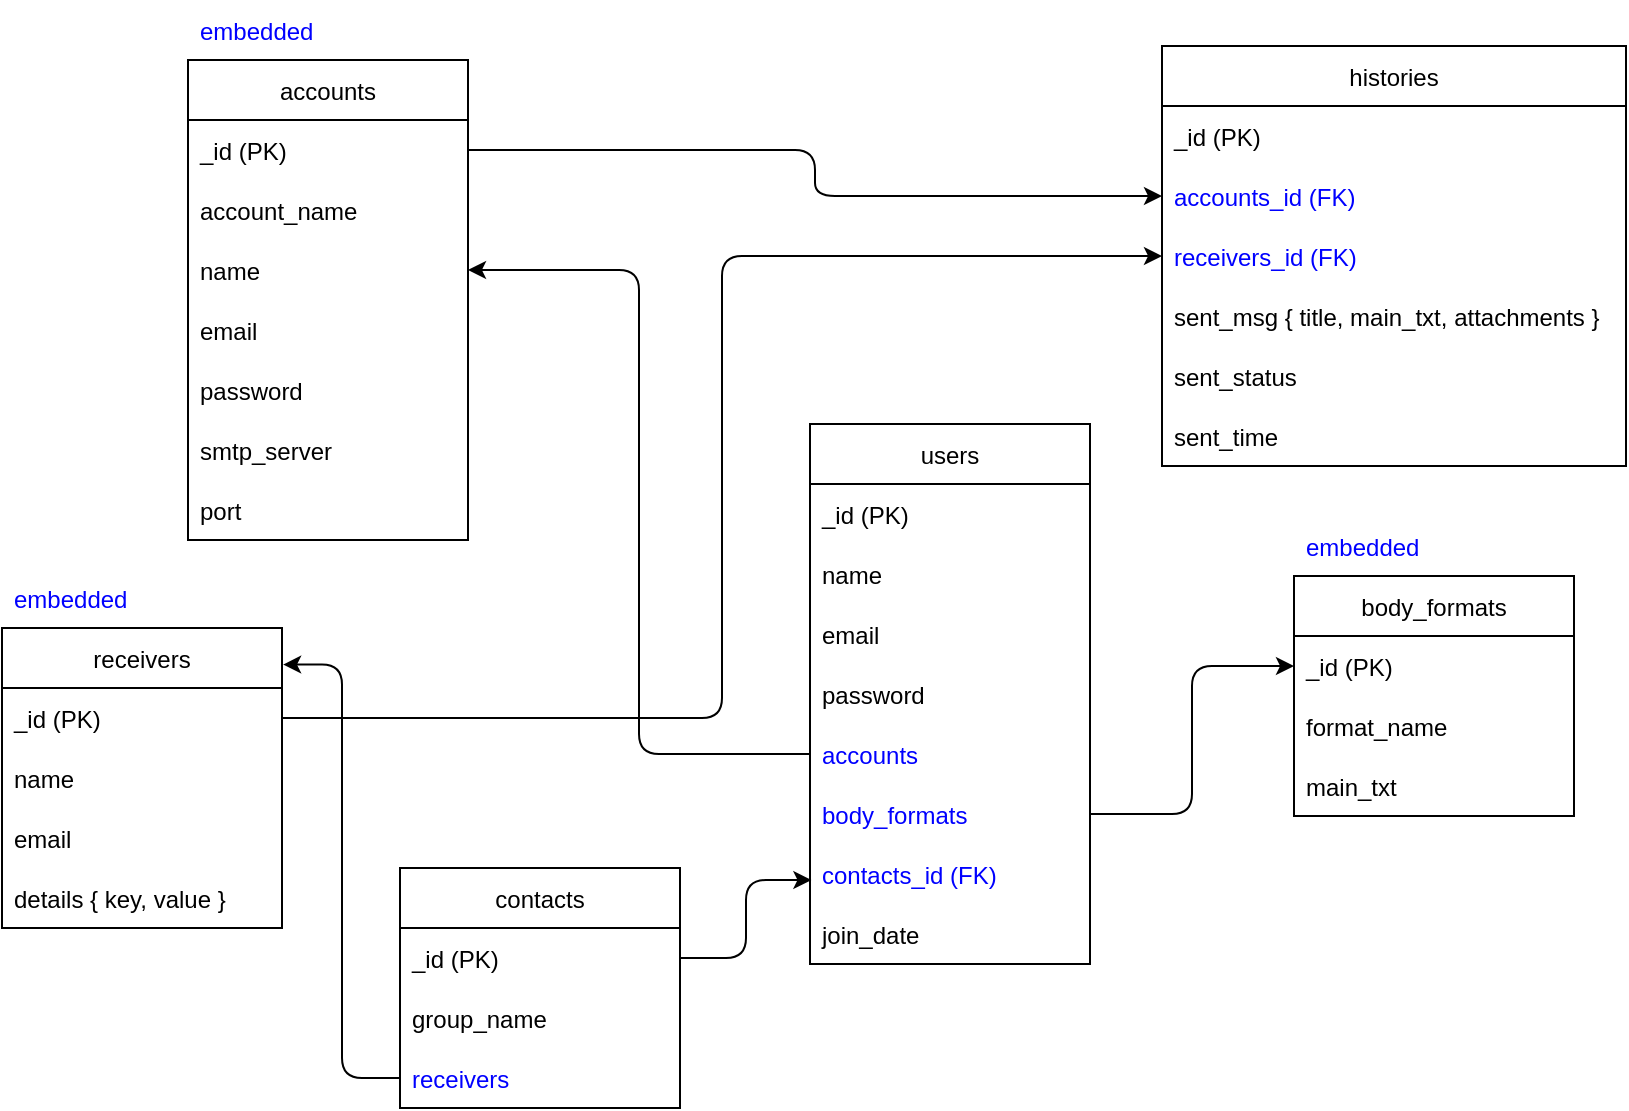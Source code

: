 <mxfile>
    <diagram id="C5RBs43oDa-KdzZeNtuy" name="Page-1">
        <mxGraphModel dx="1008" dy="930" grid="0" gridSize="100" guides="1" tooltips="1" connect="1" arrows="1" fold="1" page="1" pageScale="1" pageWidth="1169" pageHeight="827" background="#FFFFFF" math="0" shadow="0">
            <root>
                <mxCell id="WIyWlLk6GJQsqaUBKTNV-0"/>
                <mxCell id="WIyWlLk6GJQsqaUBKTNV-1" parent="WIyWlLk6GJQsqaUBKTNV-0"/>
                <mxCell id="58" value="users" style="swimlane;fontStyle=0;childLayout=stackLayout;horizontal=1;startSize=30;horizontalStack=0;resizeParent=1;resizeParentMax=0;resizeLast=0;collapsible=1;marginBottom=0;labelBackgroundColor=none;fontColor=#000000;strokeColor=#000000;fillColor=#FFFFFF;" parent="WIyWlLk6GJQsqaUBKTNV-1" vertex="1">
                    <mxGeometry x="573" y="330" width="140" height="270" as="geometry"/>
                </mxCell>
                <mxCell id="59" value="_id (PK)" style="text;strokeColor=none;fillColor=none;align=left;verticalAlign=middle;spacingLeft=4;spacingRight=4;overflow=hidden;points=[[0,0.5],[1,0.5]];portConstraint=eastwest;rotatable=0;labelBackgroundColor=none;fontColor=#000000;" parent="58" vertex="1">
                    <mxGeometry y="30" width="140" height="30" as="geometry"/>
                </mxCell>
                <mxCell id="60" value="name" style="text;strokeColor=none;fillColor=none;align=left;verticalAlign=middle;spacingLeft=4;spacingRight=4;overflow=hidden;points=[[0,0.5],[1,0.5]];portConstraint=eastwest;rotatable=0;labelBackgroundColor=none;fontColor=#000000;" parent="58" vertex="1">
                    <mxGeometry y="60" width="140" height="30" as="geometry"/>
                </mxCell>
                <mxCell id="61" value="email" style="text;strokeColor=none;fillColor=none;align=left;verticalAlign=middle;spacingLeft=4;spacingRight=4;overflow=hidden;points=[[0,0.5],[1,0.5]];portConstraint=eastwest;rotatable=0;labelBackgroundColor=none;fontColor=#000000;" parent="58" vertex="1">
                    <mxGeometry y="90" width="140" height="30" as="geometry"/>
                </mxCell>
                <mxCell id="65" value="password" style="text;strokeColor=none;fillColor=none;align=left;verticalAlign=middle;spacingLeft=4;spacingRight=4;overflow=hidden;points=[[0,0.5],[1,0.5]];portConstraint=eastwest;rotatable=0;labelBackgroundColor=none;fontColor=#000000;" parent="58" vertex="1">
                    <mxGeometry y="120" width="140" height="30" as="geometry"/>
                </mxCell>
                <mxCell id="64" value="accounts" style="text;strokeColor=none;fillColor=none;align=left;verticalAlign=middle;spacingLeft=4;spacingRight=4;overflow=hidden;points=[[0,0.5],[1,0.5]];portConstraint=eastwest;rotatable=0;labelBackgroundColor=none;fontColor=#0000FF;" parent="58" vertex="1">
                    <mxGeometry y="150" width="140" height="30" as="geometry"/>
                </mxCell>
                <mxCell id="63" value="body_formats" style="text;strokeColor=none;fillColor=none;align=left;verticalAlign=middle;spacingLeft=4;spacingRight=4;overflow=hidden;points=[[0,0.5],[1,0.5]];portConstraint=eastwest;rotatable=0;labelBackgroundColor=none;fontColor=#0000FF;" parent="58" vertex="1">
                    <mxGeometry y="180" width="140" height="30" as="geometry"/>
                </mxCell>
                <mxCell id="62" value="contacts_id (FK)" style="text;strokeColor=none;fillColor=none;align=left;verticalAlign=middle;spacingLeft=4;spacingRight=4;overflow=hidden;points=[[0,0.5],[1,0.5]];portConstraint=eastwest;rotatable=0;labelBackgroundColor=none;fontColor=#0000FF;" parent="58" vertex="1">
                    <mxGeometry y="210" width="140" height="30" as="geometry"/>
                </mxCell>
                <mxCell id="141" value="join_date" style="text;strokeColor=none;fillColor=none;align=left;verticalAlign=middle;spacingLeft=4;spacingRight=4;overflow=hidden;points=[[0,0.5],[1,0.5]];portConstraint=eastwest;rotatable=0;labelBackgroundColor=none;fontColor=#000000;" parent="58" vertex="1">
                    <mxGeometry y="240" width="140" height="30" as="geometry"/>
                </mxCell>
                <mxCell id="66" value="accounts" style="swimlane;fontStyle=0;childLayout=stackLayout;horizontal=1;startSize=30;horizontalStack=0;resizeParent=1;resizeParentMax=0;resizeLast=0;collapsible=1;marginBottom=0;labelBackgroundColor=none;fontColor=#000000;strokeColor=#000000;fillColor=#FFFFFF;" parent="WIyWlLk6GJQsqaUBKTNV-1" vertex="1">
                    <mxGeometry x="262" y="148" width="140" height="240" as="geometry"/>
                </mxCell>
                <mxCell id="67" value="_id (PK)" style="text;strokeColor=none;fillColor=none;align=left;verticalAlign=middle;spacingLeft=4;spacingRight=4;overflow=hidden;points=[[0,0.5],[1,0.5]];portConstraint=eastwest;rotatable=0;labelBackgroundColor=none;fontColor=#000000;" parent="66" vertex="1">
                    <mxGeometry y="30" width="140" height="30" as="geometry"/>
                </mxCell>
                <mxCell id="69" value="account_name" style="text;strokeColor=none;fillColor=none;align=left;verticalAlign=middle;spacingLeft=4;spacingRight=4;overflow=hidden;points=[[0,0.5],[1,0.5]];portConstraint=eastwest;rotatable=0;labelBackgroundColor=none;fontColor=#000000;" parent="66" vertex="1">
                    <mxGeometry y="60" width="140" height="30" as="geometry"/>
                </mxCell>
                <mxCell id="74" value="name" style="text;strokeColor=none;fillColor=none;align=left;verticalAlign=middle;spacingLeft=4;spacingRight=4;overflow=hidden;points=[[0,0.5],[1,0.5]];portConstraint=eastwest;rotatable=0;labelBackgroundColor=none;fontColor=#000000;" parent="66" vertex="1">
                    <mxGeometry y="90" width="140" height="30" as="geometry"/>
                </mxCell>
                <mxCell id="73" value="email" style="text;strokeColor=none;fillColor=none;align=left;verticalAlign=middle;spacingLeft=4;spacingRight=4;overflow=hidden;points=[[0,0.5],[1,0.5]];portConstraint=eastwest;rotatable=0;labelBackgroundColor=none;fontColor=#000000;" parent="66" vertex="1">
                    <mxGeometry y="120" width="140" height="30" as="geometry"/>
                </mxCell>
                <mxCell id="72" value="password" style="text;strokeColor=none;fillColor=none;align=left;verticalAlign=middle;spacingLeft=4;spacingRight=4;overflow=hidden;points=[[0,0.5],[1,0.5]];portConstraint=eastwest;rotatable=0;labelBackgroundColor=none;fontColor=#000000;" parent="66" vertex="1">
                    <mxGeometry y="150" width="140" height="30" as="geometry"/>
                </mxCell>
                <mxCell id="71" value="smtp_server" style="text;strokeColor=none;fillColor=none;align=left;verticalAlign=middle;spacingLeft=4;spacingRight=4;overflow=hidden;points=[[0,0.5],[1,0.5]];portConstraint=eastwest;rotatable=0;labelBackgroundColor=none;fontColor=#000000;" parent="66" vertex="1">
                    <mxGeometry y="180" width="140" height="30" as="geometry"/>
                </mxCell>
                <mxCell id="70" value="port" style="text;strokeColor=none;fillColor=none;align=left;verticalAlign=middle;spacingLeft=4;spacingRight=4;overflow=hidden;points=[[0,0.5],[1,0.5]];portConstraint=eastwest;rotatable=0;labelBackgroundColor=none;fontColor=#000000;" parent="66" vertex="1">
                    <mxGeometry y="210" width="140" height="30" as="geometry"/>
                </mxCell>
                <mxCell id="79" value="body_formats" style="swimlane;fontStyle=0;childLayout=stackLayout;horizontal=1;startSize=30;horizontalStack=0;resizeParent=1;resizeParentMax=0;resizeLast=0;collapsible=1;marginBottom=0;labelBackgroundColor=none;fontColor=#000000;strokeColor=#000000;fillColor=#FFFFFF;" parent="WIyWlLk6GJQsqaUBKTNV-1" vertex="1">
                    <mxGeometry x="815" y="406" width="140" height="120" as="geometry"/>
                </mxCell>
                <mxCell id="80" value="_id (PK)" style="text;strokeColor=none;fillColor=none;align=left;verticalAlign=middle;spacingLeft=4;spacingRight=4;overflow=hidden;points=[[0,0.5],[1,0.5]];portConstraint=eastwest;rotatable=0;labelBackgroundColor=none;fontColor=#000000;" parent="79" vertex="1">
                    <mxGeometry y="30" width="140" height="30" as="geometry"/>
                </mxCell>
                <mxCell id="81" value="format_name" style="text;strokeColor=none;fillColor=none;align=left;verticalAlign=middle;spacingLeft=4;spacingRight=4;overflow=hidden;points=[[0,0.5],[1,0.5]];portConstraint=eastwest;rotatable=0;labelBackgroundColor=none;fontColor=#000000;" parent="79" vertex="1">
                    <mxGeometry y="60" width="140" height="30" as="geometry"/>
                </mxCell>
                <mxCell id="82" value="main_txt" style="text;strokeColor=none;fillColor=none;align=left;verticalAlign=middle;spacingLeft=4;spacingRight=4;overflow=hidden;points=[[0,0.5],[1,0.5]];portConstraint=eastwest;rotatable=0;labelBackgroundColor=none;fontColor=#000000;" parent="79" vertex="1">
                    <mxGeometry y="90" width="140" height="30" as="geometry"/>
                </mxCell>
                <mxCell id="92" value="" style="edgeStyle=elbowEdgeStyle;elbow=horizontal;endArrow=classic;html=1;fontColor=#000000;strokeColor=#000000;exitX=0;exitY=0.5;exitDx=0;exitDy=0;entryX=1;entryY=0.5;entryDx=0;entryDy=0;" parent="WIyWlLk6GJQsqaUBKTNV-1" source="64" target="74" edge="1">
                    <mxGeometry width="50" height="50" relative="1" as="geometry">
                        <mxPoint x="669" y="305" as="sourcePoint"/>
                        <mxPoint x="416" y="227" as="targetPoint"/>
                    </mxGeometry>
                </mxCell>
                <mxCell id="93" value="contacts" style="swimlane;fontStyle=0;childLayout=stackLayout;horizontal=1;startSize=30;horizontalStack=0;resizeParent=1;resizeParentMax=0;resizeLast=0;collapsible=1;marginBottom=0;labelBackgroundColor=none;fontColor=#000000;strokeColor=#000000;fillColor=#FFFFFF;" parent="WIyWlLk6GJQsqaUBKTNV-1" vertex="1">
                    <mxGeometry x="368" y="552" width="140" height="120" as="geometry"/>
                </mxCell>
                <mxCell id="94" value="_id (PK)" style="text;strokeColor=none;fillColor=none;align=left;verticalAlign=middle;spacingLeft=4;spacingRight=4;overflow=hidden;points=[[0,0.5],[1,0.5]];portConstraint=eastwest;rotatable=0;labelBackgroundColor=none;fontColor=#000000;" parent="93" vertex="1">
                    <mxGeometry y="30" width="140" height="30" as="geometry"/>
                </mxCell>
                <mxCell id="95" value="group_name" style="text;strokeColor=none;fillColor=none;align=left;verticalAlign=middle;spacingLeft=4;spacingRight=4;overflow=hidden;points=[[0,0.5],[1,0.5]];portConstraint=eastwest;rotatable=0;labelBackgroundColor=none;fontColor=#000000;" parent="93" vertex="1">
                    <mxGeometry y="60" width="140" height="30" as="geometry"/>
                </mxCell>
                <mxCell id="132" value="receivers" style="text;strokeColor=none;fillColor=none;align=left;verticalAlign=middle;spacingLeft=4;spacingRight=4;overflow=hidden;points=[[0,0.5],[1,0.5]];portConstraint=eastwest;rotatable=0;labelBackgroundColor=none;fontColor=#0000FF;" parent="93" vertex="1">
                    <mxGeometry y="90" width="140" height="30" as="geometry"/>
                </mxCell>
                <mxCell id="101" value="" style="edgeStyle=elbowEdgeStyle;elbow=horizontal;endArrow=classic;html=1;fontColor=#000000;strokeColor=#000000;exitX=1;exitY=0.5;exitDx=0;exitDy=0;entryX=0.005;entryY=0.6;entryDx=0;entryDy=0;entryPerimeter=0;" parent="WIyWlLk6GJQsqaUBKTNV-1" source="94" target="62" edge="1">
                    <mxGeometry width="50" height="50" relative="1" as="geometry">
                        <mxPoint x="673" y="595" as="sourcePoint"/>
                        <mxPoint x="533" y="572" as="targetPoint"/>
                        <Array as="points"/>
                    </mxGeometry>
                </mxCell>
                <mxCell id="102" value="" style="edgeStyle=elbowEdgeStyle;elbow=horizontal;endArrow=classic;html=1;fontColor=#000000;strokeColor=#000000;exitX=1;exitY=0.5;exitDx=0;exitDy=0;entryX=0;entryY=0.5;entryDx=0;entryDy=0;" parent="WIyWlLk6GJQsqaUBKTNV-1" source="63" target="80" edge="1">
                    <mxGeometry width="50" height="50" relative="1" as="geometry">
                        <mxPoint x="673" y="655" as="sourcePoint"/>
                        <mxPoint x="893" y="435" as="targetPoint"/>
                        <Array as="points"/>
                    </mxGeometry>
                </mxCell>
                <mxCell id="106" value="embedded" style="text;strokeColor=none;fillColor=none;align=left;verticalAlign=middle;spacingLeft=4;spacingRight=4;overflow=hidden;points=[[0,0.5],[1,0.5]];portConstraint=eastwest;rotatable=0;labelBackgroundColor=none;fontColor=#0000FF;" parent="WIyWlLk6GJQsqaUBKTNV-1" vertex="1">
                    <mxGeometry x="262" y="118" width="80" height="30" as="geometry"/>
                </mxCell>
                <mxCell id="107" value="embedded" style="text;strokeColor=none;fillColor=none;align=left;verticalAlign=middle;spacingLeft=4;spacingRight=4;overflow=hidden;points=[[0,0.5],[1,0.5]];portConstraint=eastwest;rotatable=0;labelBackgroundColor=none;fontColor=#0000FF;" parent="WIyWlLk6GJQsqaUBKTNV-1" vertex="1">
                    <mxGeometry x="815" y="376" width="80" height="30" as="geometry"/>
                </mxCell>
                <mxCell id="112" value="histories" style="swimlane;fontStyle=0;childLayout=stackLayout;horizontal=1;startSize=30;horizontalStack=0;resizeParent=1;resizeParentMax=0;resizeLast=0;collapsible=1;marginBottom=0;labelBackgroundColor=none;fontColor=#000000;strokeColor=#000000;fillColor=#FFFFFF;" parent="WIyWlLk6GJQsqaUBKTNV-1" vertex="1">
                    <mxGeometry x="749" y="141" width="232" height="210" as="geometry"/>
                </mxCell>
                <mxCell id="113" value="_id (PK)" style="text;strokeColor=none;fillColor=none;align=left;verticalAlign=middle;spacingLeft=4;spacingRight=4;overflow=hidden;points=[[0,0.5],[1,0.5]];portConstraint=eastwest;rotatable=0;labelBackgroundColor=none;fontColor=#000000;" parent="112" vertex="1">
                    <mxGeometry y="30" width="232" height="30" as="geometry"/>
                </mxCell>
                <mxCell id="115" value="accounts_id (FK)" style="text;strokeColor=none;fillColor=none;align=left;verticalAlign=middle;spacingLeft=4;spacingRight=4;overflow=hidden;points=[[0,0.5],[1,0.5]];portConstraint=eastwest;rotatable=0;labelBackgroundColor=none;fontColor=#0000FF;" parent="112" vertex="1">
                    <mxGeometry y="60" width="232" height="30" as="geometry"/>
                </mxCell>
                <mxCell id="118" value="receivers_id (FK)" style="text;strokeColor=none;fillColor=none;align=left;verticalAlign=middle;spacingLeft=4;spacingRight=4;overflow=hidden;points=[[0,0.5],[1,0.5]];portConstraint=eastwest;rotatable=0;labelBackgroundColor=none;fontColor=#0000FF;" parent="112" vertex="1">
                    <mxGeometry y="90" width="232" height="30" as="geometry"/>
                </mxCell>
                <mxCell id="117" value="sent_msg { title, main_txt, attachments }" style="text;strokeColor=none;fillColor=none;align=left;verticalAlign=middle;spacingLeft=4;spacingRight=4;overflow=hidden;points=[[0,0.5],[1,0.5]];portConstraint=eastwest;rotatable=0;labelBackgroundColor=none;fontColor=#000000;" parent="112" vertex="1">
                    <mxGeometry y="120" width="232" height="30" as="geometry"/>
                </mxCell>
                <mxCell id="128" value="sent_status" style="text;strokeColor=none;fillColor=none;align=left;verticalAlign=middle;spacingLeft=4;spacingRight=4;overflow=hidden;points=[[0,0.5],[1,0.5]];portConstraint=eastwest;rotatable=0;labelBackgroundColor=none;fontColor=#000000;" parent="112" vertex="1">
                    <mxGeometry y="150" width="232" height="30" as="geometry"/>
                </mxCell>
                <mxCell id="116" value="sent_time" style="text;strokeColor=none;fillColor=none;align=left;verticalAlign=middle;spacingLeft=4;spacingRight=4;overflow=hidden;points=[[0,0.5],[1,0.5]];portConstraint=eastwest;rotatable=0;labelBackgroundColor=none;fontColor=#000000;" parent="112" vertex="1">
                    <mxGeometry y="180" width="232" height="30" as="geometry"/>
                </mxCell>
                <mxCell id="130" value="" style="edgeStyle=elbowEdgeStyle;elbow=horizontal;endArrow=classic;html=1;fontColor=#000000;strokeColor=#000000;entryX=0;entryY=0.5;entryDx=0;entryDy=0;exitX=1;exitY=0.5;exitDx=0;exitDy=0;" parent="WIyWlLk6GJQsqaUBKTNV-1" source="67" target="115" edge="1">
                    <mxGeometry width="50" height="50" relative="1" as="geometry">
                        <mxPoint x="813" y="475" as="sourcePoint"/>
                        <mxPoint x="897" y="323" as="targetPoint"/>
                        <Array as="points"/>
                    </mxGeometry>
                </mxCell>
                <mxCell id="133" value="receivers" style="swimlane;fontStyle=0;childLayout=stackLayout;horizontal=1;startSize=30;horizontalStack=0;resizeParent=1;resizeParentMax=0;resizeLast=0;collapsible=1;marginBottom=0;labelBackgroundColor=none;fontColor=#000000;strokeColor=#000000;fillColor=#FFFFFF;" parent="WIyWlLk6GJQsqaUBKTNV-1" vertex="1">
                    <mxGeometry x="169" y="432" width="140" height="150" as="geometry"/>
                </mxCell>
                <mxCell id="134" value="_id (PK)" style="text;strokeColor=none;fillColor=none;align=left;verticalAlign=middle;spacingLeft=4;spacingRight=4;overflow=hidden;points=[[0,0.5],[1,0.5]];portConstraint=eastwest;rotatable=0;labelBackgroundColor=none;fontColor=#000000;" parent="133" vertex="1">
                    <mxGeometry y="30" width="140" height="30" as="geometry"/>
                </mxCell>
                <mxCell id="135" value="name" style="text;strokeColor=none;fillColor=none;align=left;verticalAlign=middle;spacingLeft=4;spacingRight=4;overflow=hidden;points=[[0,0.5],[1,0.5]];portConstraint=eastwest;rotatable=0;labelBackgroundColor=none;fontColor=#000000;" parent="133" vertex="1">
                    <mxGeometry y="60" width="140" height="30" as="geometry"/>
                </mxCell>
                <mxCell id="136" value="email" style="text;strokeColor=none;fillColor=none;align=left;verticalAlign=middle;spacingLeft=4;spacingRight=4;overflow=hidden;points=[[0,0.5],[1,0.5]];portConstraint=eastwest;rotatable=0;labelBackgroundColor=none;fontColor=#000000;" parent="133" vertex="1">
                    <mxGeometry y="90" width="140" height="30" as="geometry"/>
                </mxCell>
                <mxCell id="137" value="details { key, value }" style="text;strokeColor=none;fillColor=none;align=left;verticalAlign=middle;spacingLeft=4;spacingRight=4;overflow=hidden;points=[[0,0.5],[1,0.5]];portConstraint=eastwest;rotatable=0;labelBackgroundColor=none;fontColor=#000000;" parent="133" vertex="1">
                    <mxGeometry y="120" width="140" height="30" as="geometry"/>
                </mxCell>
                <mxCell id="138" value="" style="edgeStyle=elbowEdgeStyle;elbow=horizontal;endArrow=classic;html=1;fontColor=#000000;strokeColor=#000000;entryX=1.004;entryY=0.122;entryDx=0;entryDy=0;entryPerimeter=0;" parent="WIyWlLk6GJQsqaUBKTNV-1" source="132" target="133" edge="1">
                    <mxGeometry width="50" height="50" relative="1" as="geometry">
                        <mxPoint x="505" y="606" as="sourcePoint"/>
                        <mxPoint x="673.7" y="658" as="targetPoint"/>
                        <Array as="points"/>
                    </mxGeometry>
                </mxCell>
                <mxCell id="139" value="embedded" style="text;strokeColor=none;fillColor=none;align=left;verticalAlign=middle;spacingLeft=4;spacingRight=4;overflow=hidden;points=[[0,0.5],[1,0.5]];portConstraint=eastwest;rotatable=0;labelBackgroundColor=none;fontColor=#0000FF;" parent="WIyWlLk6GJQsqaUBKTNV-1" vertex="1">
                    <mxGeometry x="169" y="402" width="80" height="30" as="geometry"/>
                </mxCell>
                <mxCell id="140" value="" style="edgeStyle=elbowEdgeStyle;elbow=horizontal;endArrow=classic;html=1;fontColor=#000000;strokeColor=#000000;entryX=0;entryY=0.5;entryDx=0;entryDy=0;" parent="WIyWlLk6GJQsqaUBKTNV-1" source="134" target="118" edge="1">
                    <mxGeometry width="50" height="50" relative="1" as="geometry">
                        <mxPoint x="502" y="293" as="sourcePoint"/>
                        <mxPoint x="837" y="341" as="targetPoint"/>
                        <Array as="points"/>
                    </mxGeometry>
                </mxCell>
            </root>
        </mxGraphModel>
    </diagram>
</mxfile>